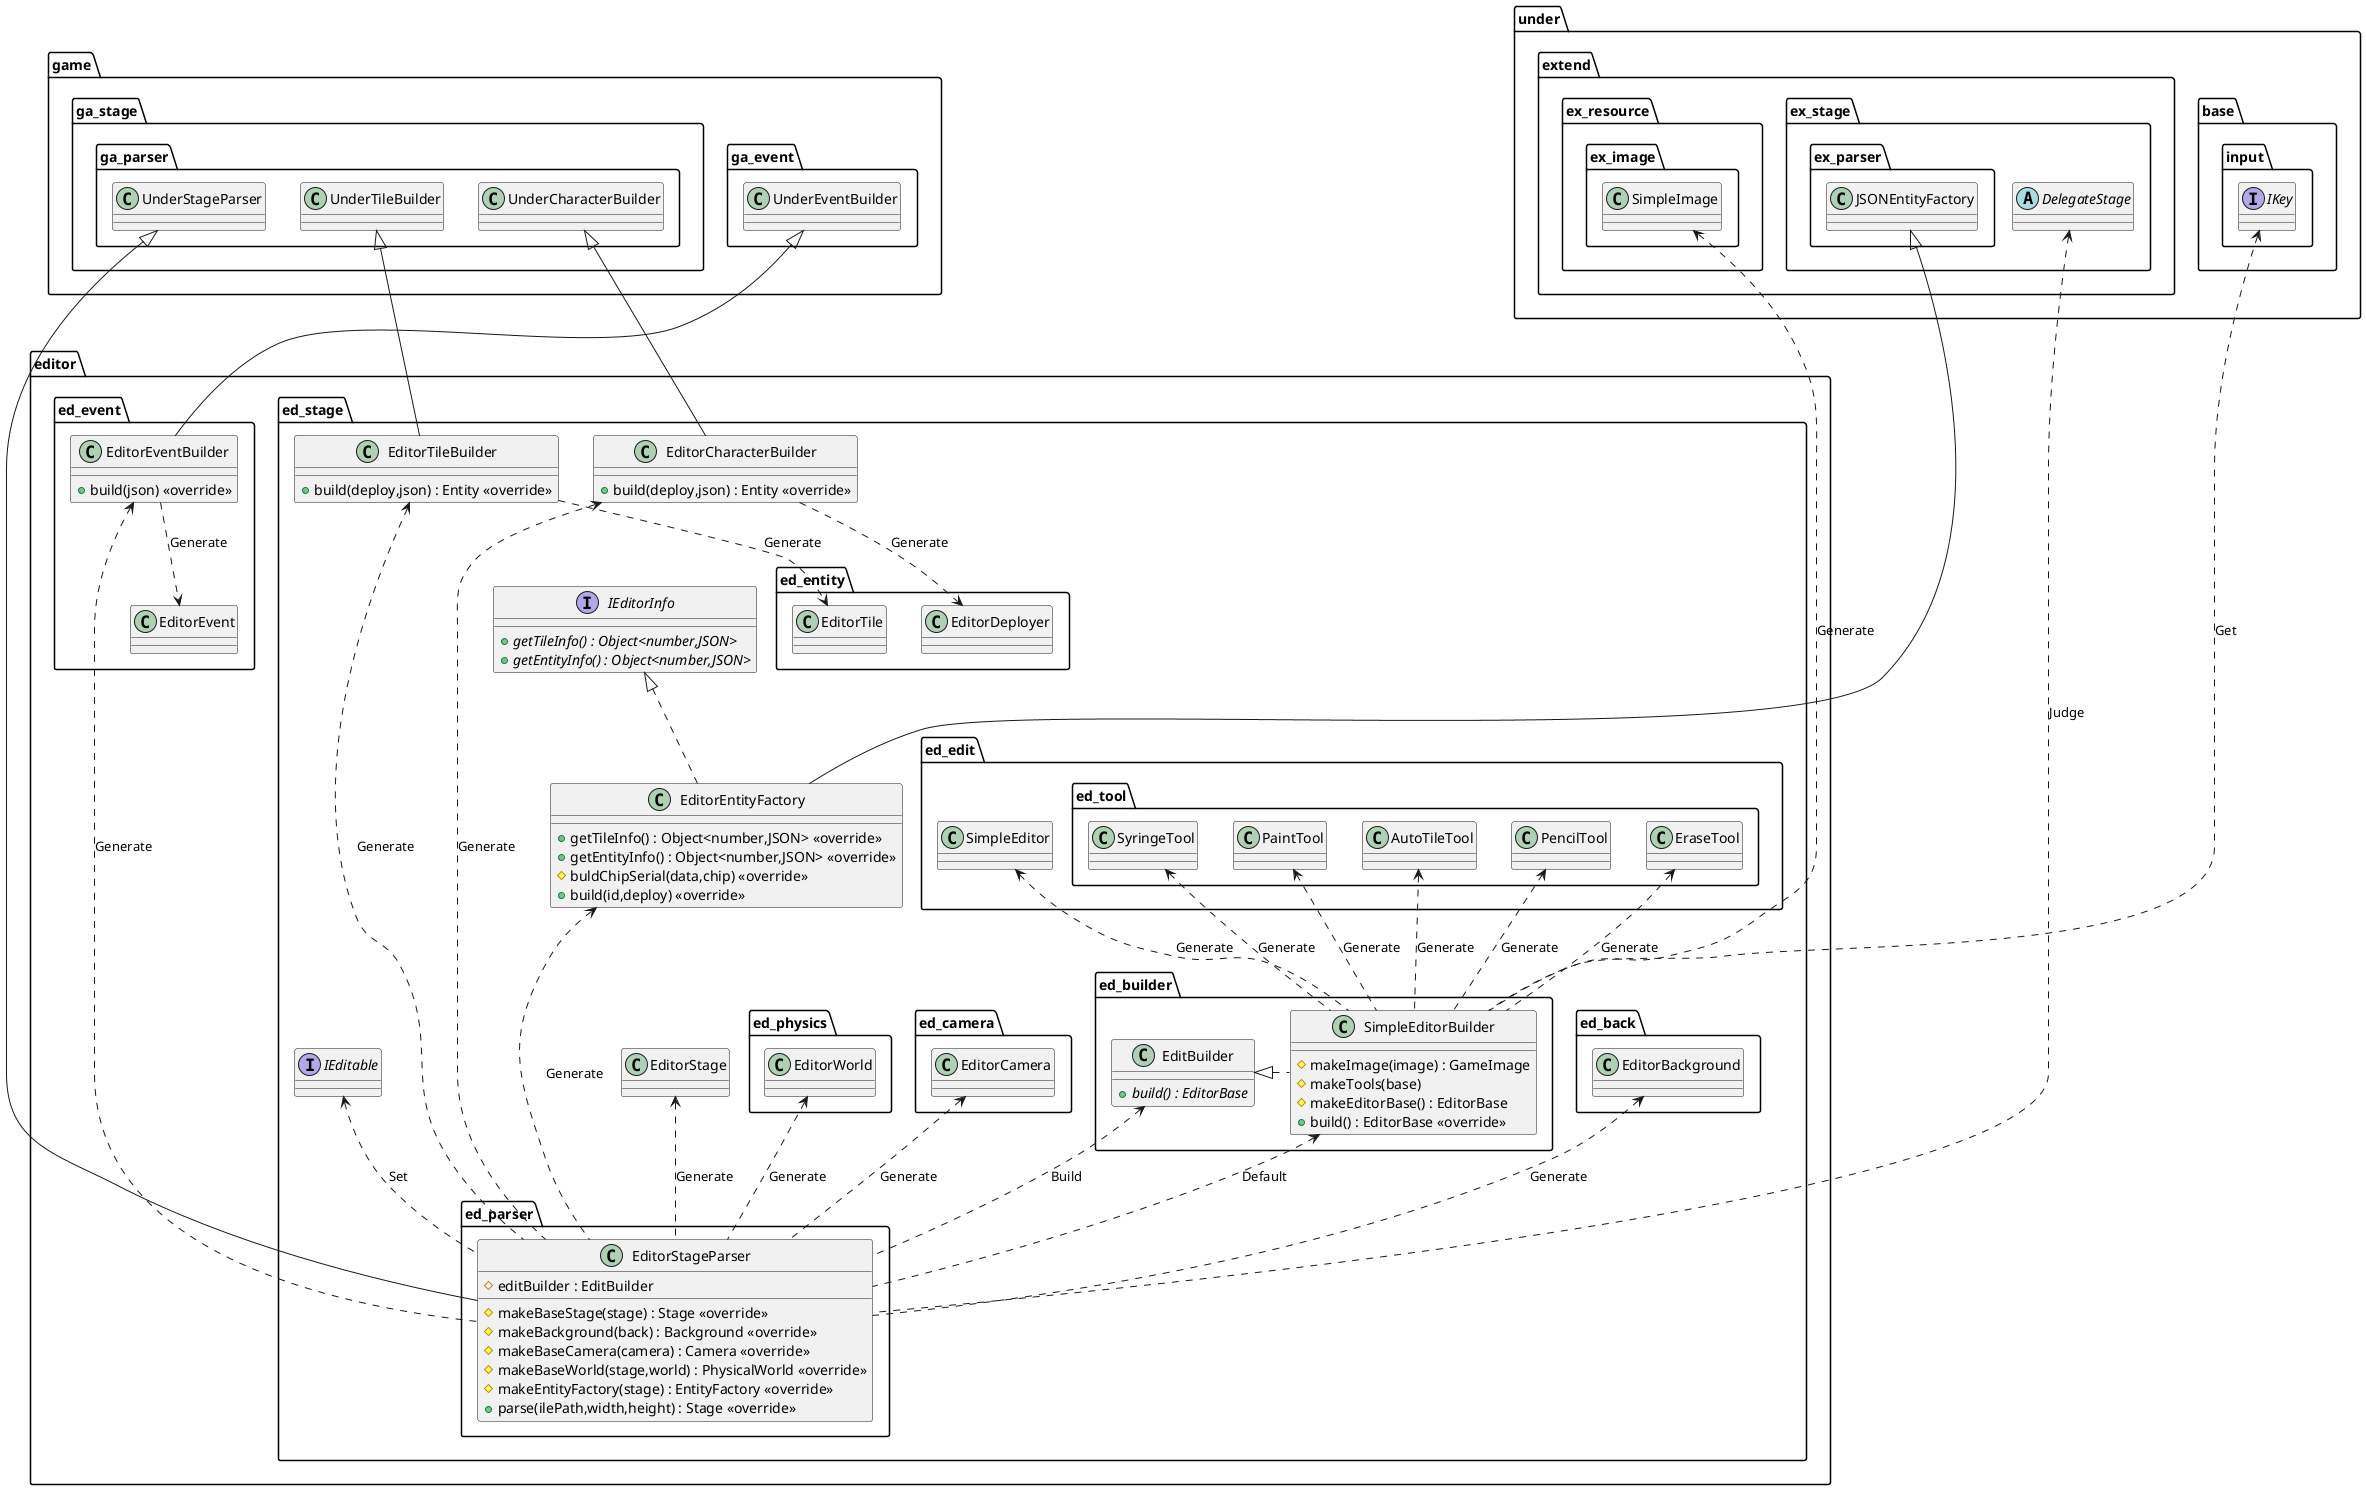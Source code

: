 @startuml EditorParser

package editor {
    package ed_event {
        class EditorEventBuilder {
            +build(json) <<override>>
        }
    }
    package ed_stage {
        package ed_builder {
            class EditBuilder {
                {abstract} +build() : EditorBase
            }
            class SimpleEditorBuilder {
                #makeImage(image) : GameImage
                #makeTools(base)
                #makeEditorBase() : EditorBase
                +build() : EditorBase <<override>>
            }
        }
        package ed_parser {
            class EditorStageParser {
                #editBuilder : EditBuilder
                #makeBaseStage(stage) : Stage <<override>>
                #makeBackground(back) : Background <<override>>
                #makeBaseCamera(camera) : Camera <<override>>
                #makeBaseWorld(stage,world) : PhysicalWorld <<override>>
                #makeEntityFactory(stage) : EntityFactory <<override>>
                +parse(ilePath,width,height) : Stage <<override>>
            }
        }
        class EditorTileBuilder {
            +build(deploy,json) : Entity <<override>>
        }
        class EditorCharacterBuilder {
            +build(deploy,json) : Entity <<override>>
        }
        class EditorEntityFactory {
            +getTileInfo() : Object<number,JSON> <<override>>
            +getEntityInfo() : Object<number,JSON> <<override>>
            #buldChipSerial(data,chip) <<override>>
            +build(id,deploy) <<override>>
        }
        interface IEditorInfo {
            {abstract} +getTileInfo() : Object<number,JSON>
            {abstract} +getEntityInfo() : Object<number,JSON>
        }
    }
}

package under {
    package base {
        package input {
            interface IKey
        }
    }
    package extend {
        package ex_resource {
            package ex_image {
                class SimpleImage
            }
        }
        package ex_stage {
            abstract DelegateStage
            package ex_parser {
                class JSONEntityFactory
            }
        }
    }
}

package game {
    package ga_event {
        class UnderEventBuilder
    }
    package ga_stage {
        package ga_parser {
            class UnderStageParser
            class UnderTileBuilder
            class UnderCharacterBuilder
        }
    }
}
package editor {
    package ed_event {
        class EditorEvent
    }
    package ed_stage {
        interface IEditable
        class EditorStage
        package ed_back {
            class EditorBackground
        }
        package ed_edit {
            class SimpleEditor
            package ed_tool {
                class PencilTool
                class EraseTool
                class SyringeTool
                class PaintTool
                class AutoTileTool
            }
        }
        package ed_entity {
            class EditorTile
            class EditorDeployer
        }
        package ed_camera {
            class EditorCamera
        }
        package ed_physics {
            class EditorWorld
        }
    }
}

SimpleEditorBuilder <.. EditorStageParser : Default
EditorStage <.. EditorStageParser : Generate
EditorBackground <.. EditorStageParser : Generate
EditorCamera <.. EditorStageParser : Generate
EditorWorld <.. EditorStageParser : Generate
EditorEntityFactory <... EditorStageParser : Generate
EditorTileBuilder <..... EditorStageParser : Generate
EditorCharacterBuilder <..... EditorStageParser : Generate
EditorEventBuilder <..... EditorStageParser : Generate
DelegateStage <.. EditorStageParser : Judge
IEditable <.. EditorStageParser : Set
EditBuilder <.. EditorStageParser : Build

EditorTileBuilder ..> EditorTile : Generate
EditorCharacterBuilder ..> EditorDeployer : Generate

SimpleImage <.... SimpleEditorBuilder : Generate
SimpleEditor <.. SimpleEditorBuilder : Generate
PencilTool <.. SimpleEditorBuilder : Generate
EraseTool <.. SimpleEditorBuilder : Generate
SyringeTool <.. SimpleEditorBuilder : Generate
PaintTool <.. SimpleEditorBuilder : Generate
AutoTileTool <.. SimpleEditorBuilder : Generate
IKey <.... SimpleEditorBuilder : Get

EditorEventBuilder ..> EditorEvent : Generate

UnderStageParser <|--- EditorStageParser
EditBuilder <|. SimpleEditorBuilder
UnderTileBuilder <|-- EditorTileBuilder
UnderCharacterBuilder <|-- EditorCharacterBuilder
JSONEntityFactory <|---- EditorEntityFactory
IEditorInfo <|.. EditorEntityFactory
UnderEventBuilder <|-- EditorEventBuilder

@enduml
